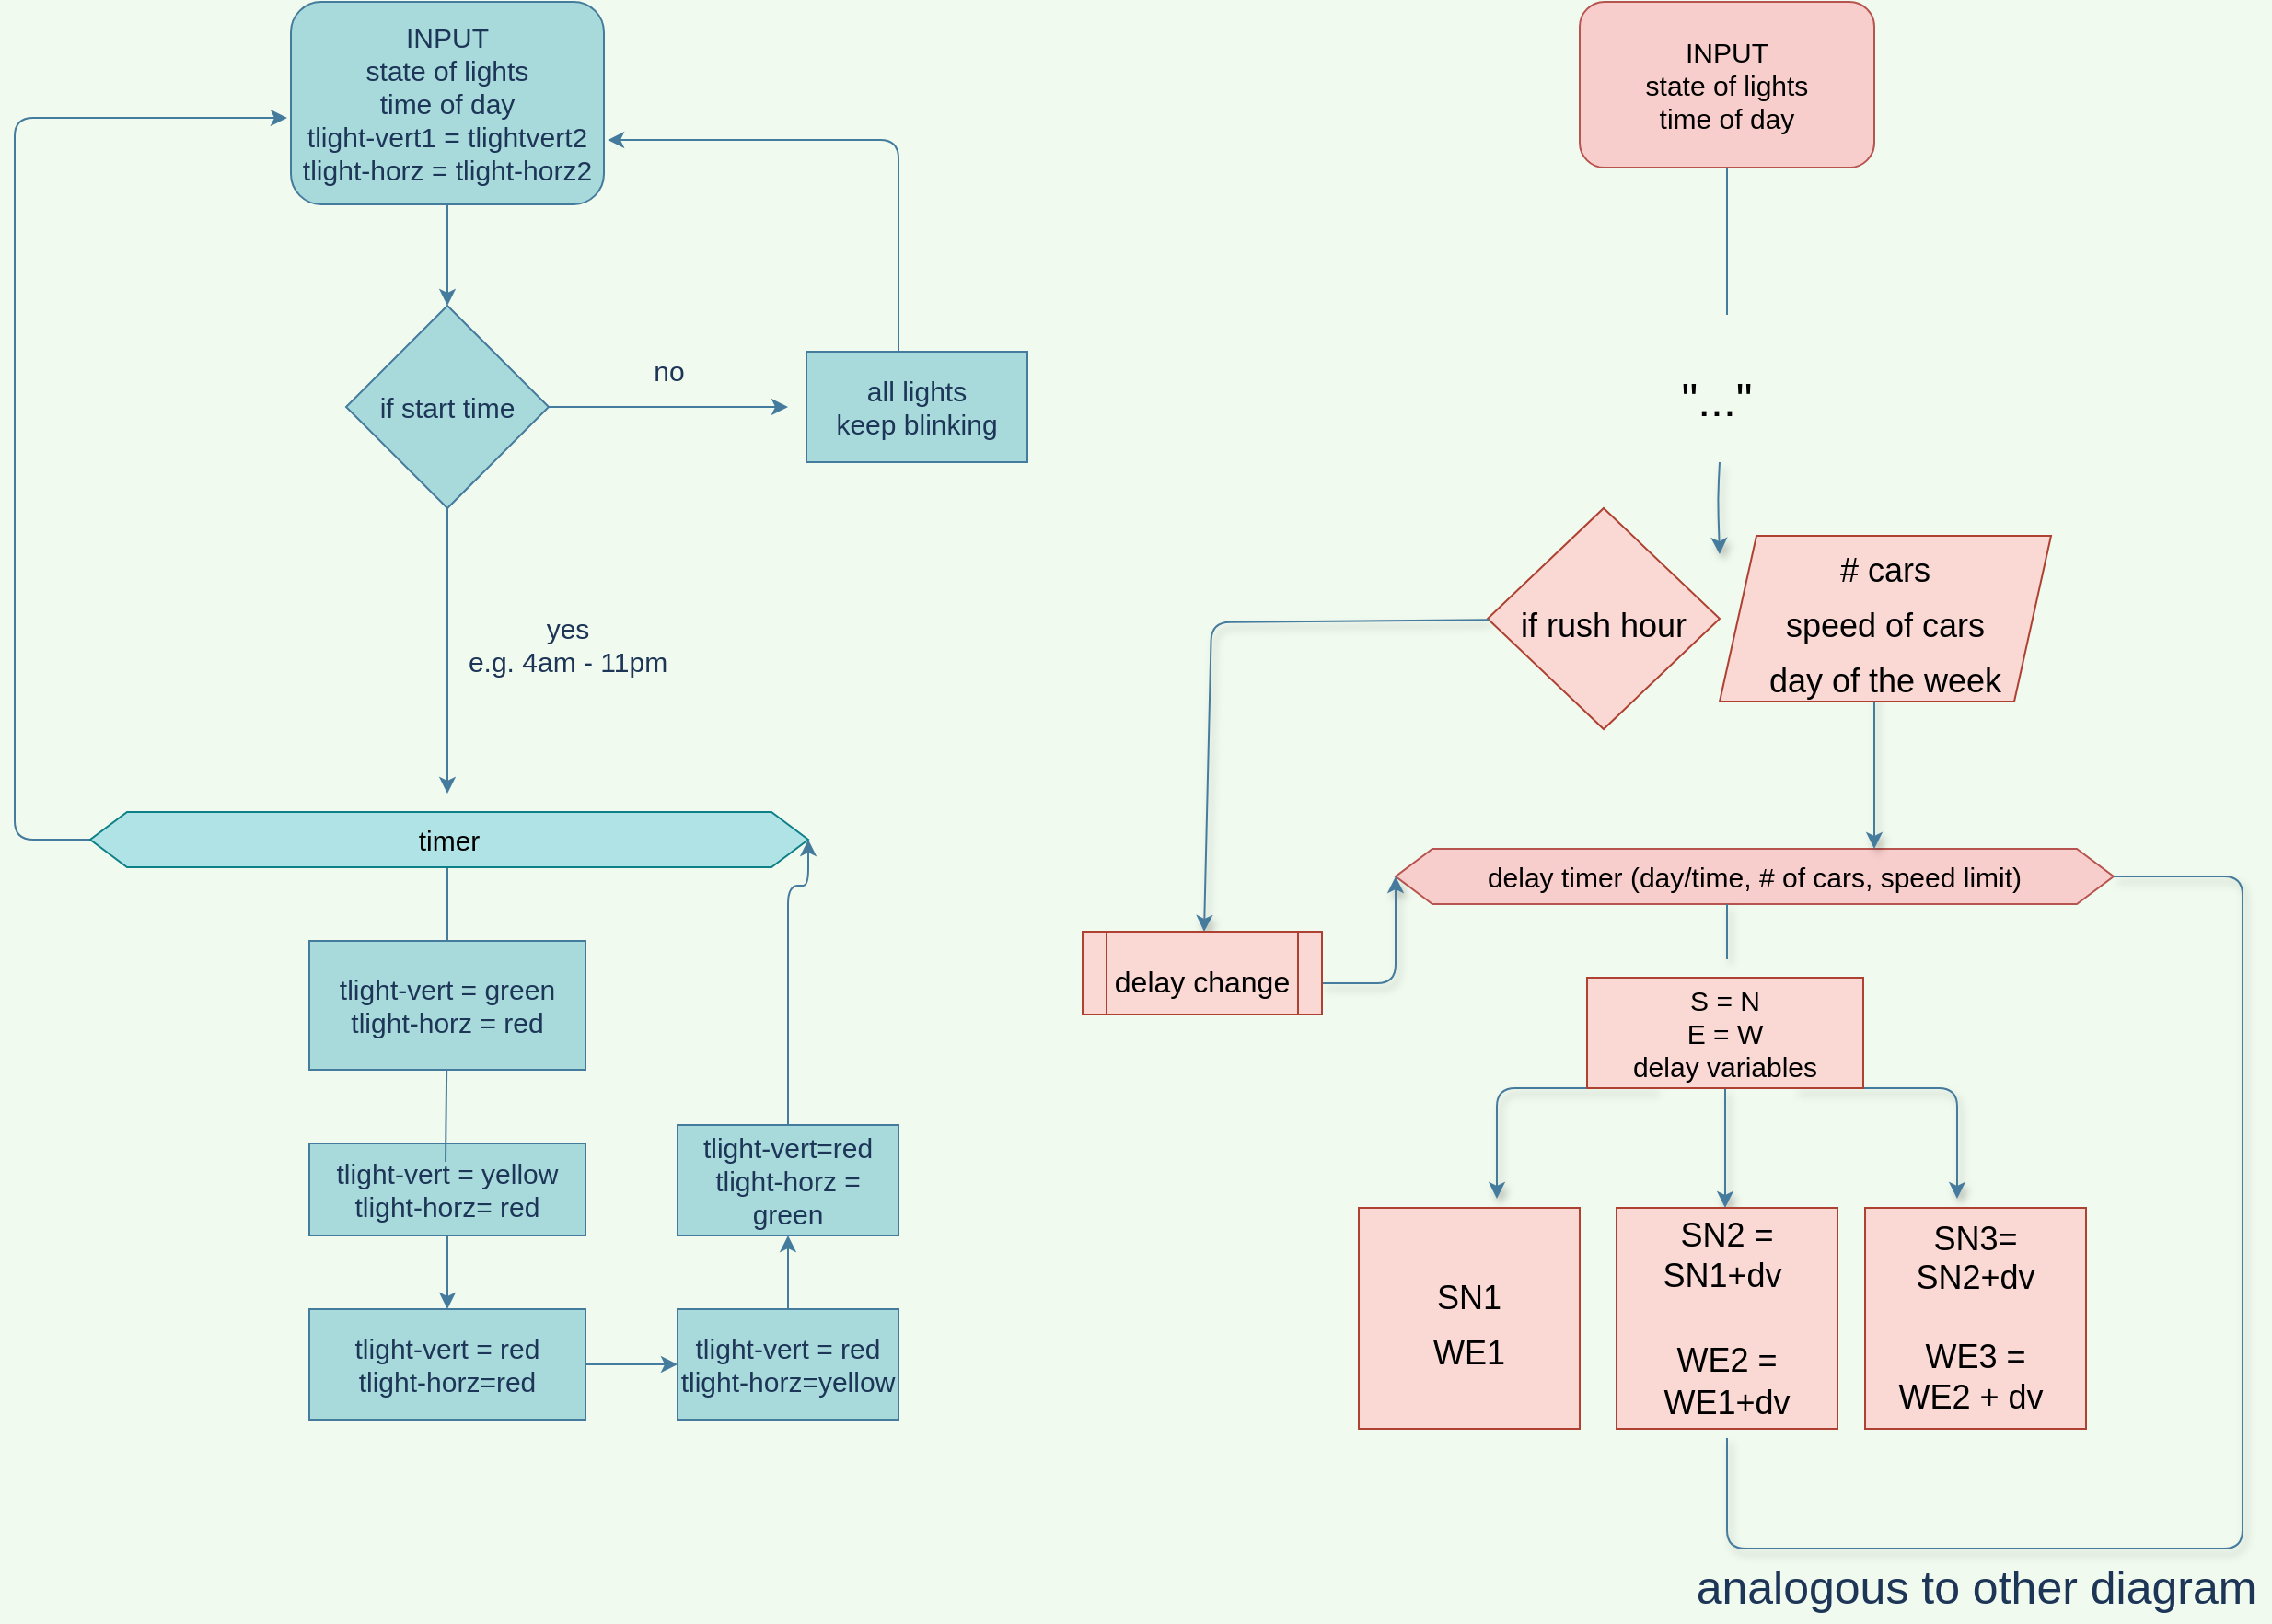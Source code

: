 <mxfile>
    <diagram id="U49BUaQYW4t6mb_fWhLn" name="Page-1">
        <mxGraphModel dx="1327" dy="1003" grid="1" gridSize="10" guides="1" tooltips="1" connect="1" arrows="1" fold="1" page="1" pageScale="1" pageWidth="2339" pageHeight="3300" background="#F1FAEE" math="0" shadow="0">
            <root>
                <mxCell id="0"/>
                <mxCell id="1" parent="0"/>
                <mxCell id="4" style="edgeStyle=orthogonalEdgeStyle;curved=0;rounded=1;sketch=0;orthogonalLoop=1;jettySize=auto;html=1;fontSize=15;fontColor=#1D3557;strokeColor=#457B9D;fillColor=#A8DADC;entryX=0.5;entryY=0;entryDx=0;entryDy=0;" parent="1" source="3" target="6" edge="1">
                    <mxGeometry relative="1" as="geometry">
                        <mxPoint x="725" y="290" as="targetPoint"/>
                    </mxGeometry>
                </mxCell>
                <mxCell id="3" value="INPUT&lt;br&gt;state of lights&lt;br&gt;time of day&lt;br&gt;tlight-vert1 = tlightvert2&lt;br&gt;tlight-horz = tlight-horz2" style="rounded=1;whiteSpace=wrap;html=1;sketch=0;fontColor=#1D3557;strokeColor=#457B9D;fillColor=#A8DADC;fontSize=15;" parent="1" vertex="1">
                    <mxGeometry x="640" y="60" width="170" height="110" as="geometry"/>
                </mxCell>
                <mxCell id="8" style="edgeStyle=orthogonalEdgeStyle;curved=0;rounded=1;sketch=0;orthogonalLoop=1;jettySize=auto;html=1;fontSize=15;fontColor=#1D3557;strokeColor=#457B9D;fillColor=#A8DADC;" parent="1" source="6" edge="1">
                    <mxGeometry relative="1" as="geometry">
                        <mxPoint x="910" y="280" as="targetPoint"/>
                    </mxGeometry>
                </mxCell>
                <mxCell id="11" style="edgeStyle=orthogonalEdgeStyle;curved=0;rounded=1;sketch=0;orthogonalLoop=1;jettySize=auto;html=1;fontSize=15;fontColor=#1D3557;strokeColor=#457B9D;fillColor=#A8DADC;" parent="1" source="6" edge="1">
                    <mxGeometry relative="1" as="geometry">
                        <mxPoint x="725" y="490" as="targetPoint"/>
                    </mxGeometry>
                </mxCell>
                <mxCell id="6" value="if start time" style="rhombus;whiteSpace=wrap;html=1;rounded=0;sketch=0;fontSize=15;fontColor=#1D3557;strokeColor=#457B9D;fillColor=#A8DADC;" parent="1" vertex="1">
                    <mxGeometry x="670" y="225" width="110" height="110" as="geometry"/>
                </mxCell>
                <mxCell id="13" style="edgeStyle=orthogonalEdgeStyle;curved=0;rounded=1;sketch=0;orthogonalLoop=1;jettySize=auto;html=1;fontSize=15;fontColor=#1D3557;strokeColor=#457B9D;fillColor=#A8DADC;" parent="1" source="7" edge="1">
                    <mxGeometry relative="1" as="geometry">
                        <mxPoint x="725" y="620" as="targetPoint"/>
                        <Array as="points">
                            <mxPoint x="725" y="520"/>
                            <mxPoint x="725" y="520"/>
                        </Array>
                    </mxGeometry>
                </mxCell>
                <mxCell id="7" value="tlight-vert = green&lt;br&gt;tlight-horz = red" style="whiteSpace=wrap;html=1;rounded=0;sketch=0;fontSize=15;fontColor=#1D3557;strokeColor=#457B9D;fillColor=#A8DADC;" parent="1" vertex="1">
                    <mxGeometry x="650" y="570" width="150" height="70" as="geometry"/>
                </mxCell>
                <mxCell id="35" style="edgeStyle=orthogonalEdgeStyle;curved=0;rounded=1;sketch=0;orthogonalLoop=1;jettySize=auto;html=1;entryX=1.012;entryY=0.682;entryDx=0;entryDy=0;entryPerimeter=0;fontSize=15;fontColor=#1D3557;strokeColor=#457B9D;fillColor=#A8DADC;" parent="1" source="9" target="3" edge="1">
                    <mxGeometry relative="1" as="geometry">
                        <Array as="points">
                            <mxPoint x="970" y="135"/>
                        </Array>
                    </mxGeometry>
                </mxCell>
                <mxCell id="9" value="all lights&lt;br&gt;keep blinking" style="whiteSpace=wrap;html=1;rounded=0;sketch=0;fontSize=15;fontColor=#1D3557;strokeColor=#457B9D;fillColor=#A8DADC;" parent="1" vertex="1">
                    <mxGeometry x="920" y="250" width="120" height="60" as="geometry"/>
                </mxCell>
                <mxCell id="10" value="no&lt;br&gt;" style="text;html=1;align=center;verticalAlign=middle;resizable=0;points=[];autosize=1;strokeColor=none;fontSize=15;fontColor=#1D3557;" parent="1" vertex="1">
                    <mxGeometry x="830" y="250" width="30" height="20" as="geometry"/>
                </mxCell>
                <mxCell id="12" value="&lt;br&gt;yes&lt;br&gt;e.g. 4am - 11pm" style="text;html=1;align=center;verticalAlign=middle;resizable=0;points=[];autosize=1;strokeColor=none;fontSize=15;fontColor=#1D3557;" parent="1" vertex="1">
                    <mxGeometry x="730" y="370" width="120" height="60" as="geometry"/>
                </mxCell>
                <mxCell id="34" style="edgeStyle=orthogonalEdgeStyle;curved=0;rounded=1;sketch=0;orthogonalLoop=1;jettySize=auto;html=1;fontSize=15;fontColor=#1D3557;strokeColor=#457B9D;fillColor=#A8DADC;entryX=-0.012;entryY=0.573;entryDx=0;entryDy=0;entryPerimeter=0;" parent="1" source="14" target="3" edge="1">
                    <mxGeometry relative="1" as="geometry">
                        <mxPoint x="620" y="120" as="targetPoint"/>
                        <Array as="points">
                            <mxPoint x="490" y="515"/>
                            <mxPoint x="490" y="123"/>
                        </Array>
                    </mxGeometry>
                </mxCell>
                <mxCell id="14" value="timer" style="shape=hexagon;perimeter=hexagonPerimeter2;whiteSpace=wrap;html=1;fixedSize=1;rounded=0;sketch=0;fontSize=15;strokeColor=#0e8088;fillColor=#b0e3e6;" parent="1" vertex="1">
                    <mxGeometry x="531" y="500" width="390" height="30" as="geometry"/>
                </mxCell>
                <mxCell id="26" style="edgeStyle=orthogonalEdgeStyle;curved=0;rounded=1;sketch=0;orthogonalLoop=1;jettySize=auto;html=1;fontSize=15;fontColor=#1D3557;strokeColor=#457B9D;fillColor=#A8DADC;" parent="1" source="16" target="23" edge="1">
                    <mxGeometry relative="1" as="geometry">
                        <Array as="points">
                            <mxPoint x="725" y="790"/>
                            <mxPoint x="725" y="790"/>
                        </Array>
                    </mxGeometry>
                </mxCell>
                <mxCell id="16" value="tlight-vert = yellow&lt;br&gt;tlight-horz= red" style="whiteSpace=wrap;html=1;rounded=0;sketch=0;fontSize=15;fontColor=#1D3557;strokeColor=#457B9D;fillColor=#A8DADC;" parent="1" vertex="1">
                    <mxGeometry x="650" y="680" width="150" height="50" as="geometry"/>
                </mxCell>
                <mxCell id="21" value="" style="endArrow=none;html=1;fontSize=15;fontColor=#1D3557;strokeColor=#457B9D;fillColor=#A8DADC;" parent="1" target="7" edge="1">
                    <mxGeometry width="50" height="50" relative="1" as="geometry">
                        <mxPoint x="724" y="690" as="sourcePoint"/>
                        <mxPoint x="770" y="640" as="targetPoint"/>
                    </mxGeometry>
                </mxCell>
                <mxCell id="27" style="edgeStyle=orthogonalEdgeStyle;curved=0;rounded=1;sketch=0;orthogonalLoop=1;jettySize=auto;html=1;fontSize=15;fontColor=#1D3557;strokeColor=#457B9D;fillColor=#A8DADC;" parent="1" source="23" target="24" edge="1">
                    <mxGeometry relative="1" as="geometry"/>
                </mxCell>
                <mxCell id="23" value="tlight-vert = red&lt;br&gt;tlight-horz=red" style="whiteSpace=wrap;html=1;rounded=0;sketch=0;fontSize=15;fontColor=#1D3557;strokeColor=#457B9D;fillColor=#A8DADC;" parent="1" vertex="1">
                    <mxGeometry x="650" y="770" width="150" height="60" as="geometry"/>
                </mxCell>
                <mxCell id="29" style="edgeStyle=orthogonalEdgeStyle;curved=0;rounded=1;sketch=0;orthogonalLoop=1;jettySize=auto;html=1;fontSize=15;fontColor=#1D3557;strokeColor=#457B9D;fillColor=#A8DADC;" parent="1" source="24" target="25" edge="1">
                    <mxGeometry relative="1" as="geometry"/>
                </mxCell>
                <mxCell id="24" value="tlight-vert = red&lt;br&gt;tlight-horz=yellow" style="whiteSpace=wrap;html=1;rounded=0;sketch=0;fontSize=15;fontColor=#1D3557;strokeColor=#457B9D;fillColor=#A8DADC;" parent="1" vertex="1">
                    <mxGeometry x="850" y="770" width="120" height="60" as="geometry"/>
                </mxCell>
                <mxCell id="30" style="edgeStyle=orthogonalEdgeStyle;curved=0;rounded=1;sketch=0;orthogonalLoop=1;jettySize=auto;html=1;fontSize=15;fontColor=#1D3557;strokeColor=#457B9D;fillColor=#A8DADC;entryX=1;entryY=0.5;entryDx=0;entryDy=0;" parent="1" source="25" target="14" edge="1">
                    <mxGeometry relative="1" as="geometry">
                        <mxPoint x="910" y="640" as="targetPoint"/>
                        <Array as="points">
                            <mxPoint x="910" y="540"/>
                            <mxPoint x="921" y="540"/>
                        </Array>
                    </mxGeometry>
                </mxCell>
                <mxCell id="25" value="tlight-vert=red&lt;br&gt;tlight-horz = green&lt;br&gt;" style="whiteSpace=wrap;html=1;rounded=0;sketch=0;fontSize=15;fontColor=#1D3557;strokeColor=#457B9D;fillColor=#A8DADC;" parent="1" vertex="1">
                    <mxGeometry x="850" y="670" width="120" height="60" as="geometry"/>
                </mxCell>
                <mxCell id="36" value="INPUT&lt;br&gt;state of lights&lt;br&gt;time of day" style="rounded=1;whiteSpace=wrap;html=1;sketch=0;fontSize=15;strokeColor=#b85450;fillColor=#f8cecc;" parent="1" vertex="1">
                    <mxGeometry x="1340" y="60" width="160" height="90" as="geometry"/>
                </mxCell>
                <mxCell id="37" value="delay timer (day/time, # of cars, speed limit)" style="shape=hexagon;perimeter=hexagonPerimeter2;whiteSpace=wrap;html=1;fixedSize=1;rounded=0;sketch=0;fontSize=15;strokeColor=#b85450;fillColor=#f8cecc;" parent="1" vertex="1">
                    <mxGeometry x="1240" y="520" width="390" height="30" as="geometry"/>
                </mxCell>
                <mxCell id="39" value="&quot;...&quot;" style="text;html=1;align=center;verticalAlign=middle;whiteSpace=wrap;rounded=0;sketch=0;fontSize=25;" vertex="1" parent="1">
                    <mxGeometry x="1309" y="240" width="211" height="70" as="geometry"/>
                </mxCell>
                <mxCell id="62" style="edgeStyle=elbowEdgeStyle;rounded=1;sketch=0;orthogonalLoop=1;jettySize=auto;html=1;exitX=0.75;exitY=1;exitDx=0;exitDy=0;shadow=1;fontSize=25;fontColor=#1D3557;strokeColor=#457B9D;fillColor=#A8DADC;" parent="1" source="42" edge="1">
                    <mxGeometry relative="1" as="geometry">
                        <mxPoint x="1545" y="710" as="targetPoint"/>
                        <Array as="points">
                            <mxPoint x="1545" y="660"/>
                            <mxPoint x="1540" y="670"/>
                        </Array>
                    </mxGeometry>
                </mxCell>
                <mxCell id="63" style="edgeStyle=elbowEdgeStyle;rounded=1;sketch=0;orthogonalLoop=1;jettySize=auto;html=1;exitX=0.25;exitY=1;exitDx=0;exitDy=0;shadow=1;fontSize=25;fontColor=#1D3557;strokeColor=#457B9D;fillColor=#A8DADC;" parent="1" source="42" edge="1">
                    <mxGeometry relative="1" as="geometry">
                        <mxPoint x="1295" y="710" as="targetPoint"/>
                        <Array as="points">
                            <mxPoint x="1295" y="660"/>
                            <mxPoint x="1300" y="690"/>
                        </Array>
                    </mxGeometry>
                </mxCell>
                <mxCell id="65" style="edgeStyle=elbowEdgeStyle;rounded=1;sketch=0;orthogonalLoop=1;jettySize=auto;html=1;exitX=0.5;exitY=1;exitDx=0;exitDy=0;shadow=1;fontSize=25;fontColor=#1D3557;strokeColor=#457B9D;fillColor=#A8DADC;" parent="1" source="42" target="50" edge="1">
                    <mxGeometry relative="1" as="geometry"/>
                </mxCell>
                <mxCell id="42" value="S = N&lt;br&gt;E = W&lt;br&gt;delay variables" style="rounded=0;whiteSpace=wrap;html=1;sketch=0;fontSize=15;strokeColor=#ae4132;fillColor=#fad9d5;" parent="1" vertex="1">
                    <mxGeometry x="1344" y="590" width="150" height="60" as="geometry"/>
                </mxCell>
                <mxCell id="46" value="" style="endArrow=none;html=1;fontSize=25;fontColor=#1D3557;strokeColor=#457B9D;fillColor=#A8DADC;" parent="1" edge="1">
                    <mxGeometry width="50" height="50" relative="1" as="geometry">
                        <mxPoint x="1420" y="230" as="sourcePoint"/>
                        <mxPoint x="1420" y="150" as="targetPoint"/>
                    </mxGeometry>
                </mxCell>
                <mxCell id="49" value="&lt;font style=&quot;font-size: 18px&quot;&gt;SN1&lt;br&gt;WE1&lt;br&gt;&lt;/font&gt;" style="whiteSpace=wrap;html=1;aspect=fixed;rounded=0;sketch=0;fontSize=25;strokeColor=#ae4132;fillColor=#fad9d5;" parent="1" vertex="1">
                    <mxGeometry x="1220" y="715" width="120" height="120" as="geometry"/>
                </mxCell>
                <mxCell id="50" value="&lt;font style=&quot;font-size: 18px&quot;&gt;SN2 = SN1+dv&amp;nbsp;&lt;br&gt;&lt;br&gt;WE2 = WE1+dv&lt;br style=&quot;font-size: 19px&quot;&gt;&lt;/font&gt;" style="whiteSpace=wrap;html=1;aspect=fixed;rounded=0;sketch=0;fontSize=19;strokeColor=#ae4132;fillColor=#fad9d5;" parent="1" vertex="1">
                    <mxGeometry x="1360" y="715" width="120" height="120" as="geometry"/>
                </mxCell>
                <mxCell id="51" value="&lt;font style=&quot;font-size: 18px&quot;&gt;SN3=&lt;br style=&quot;font-size: 18px&quot;&gt;SN2+dv&lt;br&gt;&lt;br style=&quot;font-size: 18px&quot;&gt;WE3 = &lt;br style=&quot;font-size: 18px&quot;&gt;WE2 + dv&amp;nbsp;&lt;br style=&quot;font-size: 18px&quot;&gt;&lt;/font&gt;" style="whiteSpace=wrap;html=1;aspect=fixed;rounded=0;sketch=0;fontSize=18;strokeColor=#ae4132;fillColor=#fad9d5;" parent="1" vertex="1">
                    <mxGeometry x="1495" y="715" width="120" height="120" as="geometry"/>
                </mxCell>
                <mxCell id="66" value="" style="endArrow=none;html=1;shadow=1;fontSize=25;fontColor=#1D3557;strokeColor=#457B9D;fillColor=#A8DADC;" parent="1" edge="1">
                    <mxGeometry width="50" height="50" relative="1" as="geometry">
                        <mxPoint x="1420" y="580" as="sourcePoint"/>
                        <mxPoint x="1420" y="550" as="targetPoint"/>
                    </mxGeometry>
                </mxCell>
                <mxCell id="68" value="" style="endArrow=none;html=1;shadow=1;fontSize=25;fontColor=#1D3557;strokeColor=#457B9D;fillColor=#A8DADC;exitX=1;exitY=0.5;exitDx=0;exitDy=0;" parent="1" source="37" edge="1">
                    <mxGeometry width="50" height="50" relative="1" as="geometry">
                        <mxPoint x="1700" y="540" as="sourcePoint"/>
                        <mxPoint x="1420" y="840" as="targetPoint"/>
                        <Array as="points">
                            <mxPoint x="1700" y="535"/>
                            <mxPoint x="1700" y="900"/>
                            <mxPoint x="1420" y="900"/>
                        </Array>
                    </mxGeometry>
                </mxCell>
                <mxCell id="69" style="edgeStyle=elbowEdgeStyle;rounded=1;sketch=0;orthogonalLoop=1;jettySize=auto;html=1;entryX=0.5;entryY=1;entryDx=0;entryDy=0;shadow=1;fontSize=25;fontColor=#1D3557;strokeColor=#457B9D;fillColor=#A8DADC;" parent="1" source="50" target="50" edge="1">
                    <mxGeometry relative="1" as="geometry"/>
                </mxCell>
                <mxCell id="70" value="analogous to other diagram" style="text;html=1;align=center;verticalAlign=middle;resizable=0;points=[];autosize=1;strokeColor=none;fontSize=25;fontColor=#1D3557;" parent="1" vertex="1">
                    <mxGeometry x="1395" y="900" width="320" height="40" as="geometry"/>
                </mxCell>
                <mxCell id="77" value="" style="edgeStyle=elbowEdgeStyle;rounded=1;sketch=0;orthogonalLoop=1;jettySize=auto;html=1;shadow=1;fontSize=25;fontColor=#1D3557;strokeColor=#457B9D;fillColor=#A8DADC;" edge="1" parent="1" target="37">
                    <mxGeometry relative="1" as="geometry">
                        <mxPoint x="1500" y="430" as="sourcePoint"/>
                        <Array as="points">
                            <mxPoint x="1500" y="480"/>
                            <mxPoint x="1420" y="460"/>
                        </Array>
                    </mxGeometry>
                </mxCell>
                <mxCell id="79" value="&lt;font style=&quot;font-size: 18px&quot;&gt;# cars&lt;br&gt;speed of cars&lt;br&gt;day of the week&lt;br&gt;&lt;/font&gt;" style="shape=parallelogram;perimeter=parallelogramPerimeter;whiteSpace=wrap;html=1;fixedSize=1;rounded=0;sketch=0;fontSize=25;strokeColor=#ae4132;fillColor=#fad9d5;" vertex="1" parent="1">
                    <mxGeometry x="1416" y="350" width="180" height="90" as="geometry"/>
                </mxCell>
                <mxCell id="80" value="&lt;font style=&quot;font-size: 18px&quot;&gt;if rush hour&lt;/font&gt;" style="rhombus;whiteSpace=wrap;html=1;rounded=0;sketch=0;fontSize=25;strokeColor=#ae4132;fillColor=#fad9d5;" vertex="1" parent="1">
                    <mxGeometry x="1290" y="335" width="126" height="120" as="geometry"/>
                </mxCell>
                <mxCell id="81" value="" style="endArrow=classic;html=1;shadow=1;fontSize=25;fontColor=#1D3557;strokeColor=#457B9D;fillColor=#A8DADC;" edge="1" parent="1" source="80">
                    <mxGeometry width="50" height="50" relative="1" as="geometry">
                        <mxPoint x="1250" y="397" as="sourcePoint"/>
                        <mxPoint x="1136" y="565" as="targetPoint"/>
                        <Array as="points">
                            <mxPoint x="1140" y="397"/>
                        </Array>
                    </mxGeometry>
                </mxCell>
                <mxCell id="85" style="edgeStyle=elbowEdgeStyle;rounded=1;sketch=0;orthogonalLoop=1;jettySize=auto;html=1;shadow=1;fontSize=25;fontColor=#1D3557;strokeColor=#457B9D;fillColor=#A8DADC;entryX=0;entryY=0.5;entryDx=0;entryDy=0;" edge="1" parent="1" target="37">
                    <mxGeometry relative="1" as="geometry">
                        <mxPoint x="1290" y="593" as="targetPoint"/>
                        <mxPoint x="1200" y="593" as="sourcePoint"/>
                        <Array as="points">
                            <mxPoint x="1240" y="593"/>
                        </Array>
                    </mxGeometry>
                </mxCell>
                <mxCell id="83" value="&lt;font style=&quot;font-size: 16px&quot;&gt;delay change&lt;/font&gt;" style="shape=process;whiteSpace=wrap;html=1;backgroundOutline=1;rounded=0;sketch=0;fontSize=25;strokeColor=#ae4132;fillColor=#fad9d5;" vertex="1" parent="1">
                    <mxGeometry x="1070" y="565" width="130" height="45" as="geometry"/>
                </mxCell>
                <mxCell id="86" value="" style="endArrow=classic;html=1;shadow=1;fontSize=18;fontColor=#1D3557;strokeColor=#457B9D;fillColor=#A8DADC;" edge="1" parent="1">
                    <mxGeometry width="50" height="50" relative="1" as="geometry">
                        <mxPoint x="1416" y="310" as="sourcePoint"/>
                        <mxPoint x="1416" y="360" as="targetPoint"/>
                        <Array as="points">
                            <mxPoint x="1415" y="330"/>
                        </Array>
                    </mxGeometry>
                </mxCell>
            </root>
        </mxGraphModel>
    </diagram>
</mxfile>